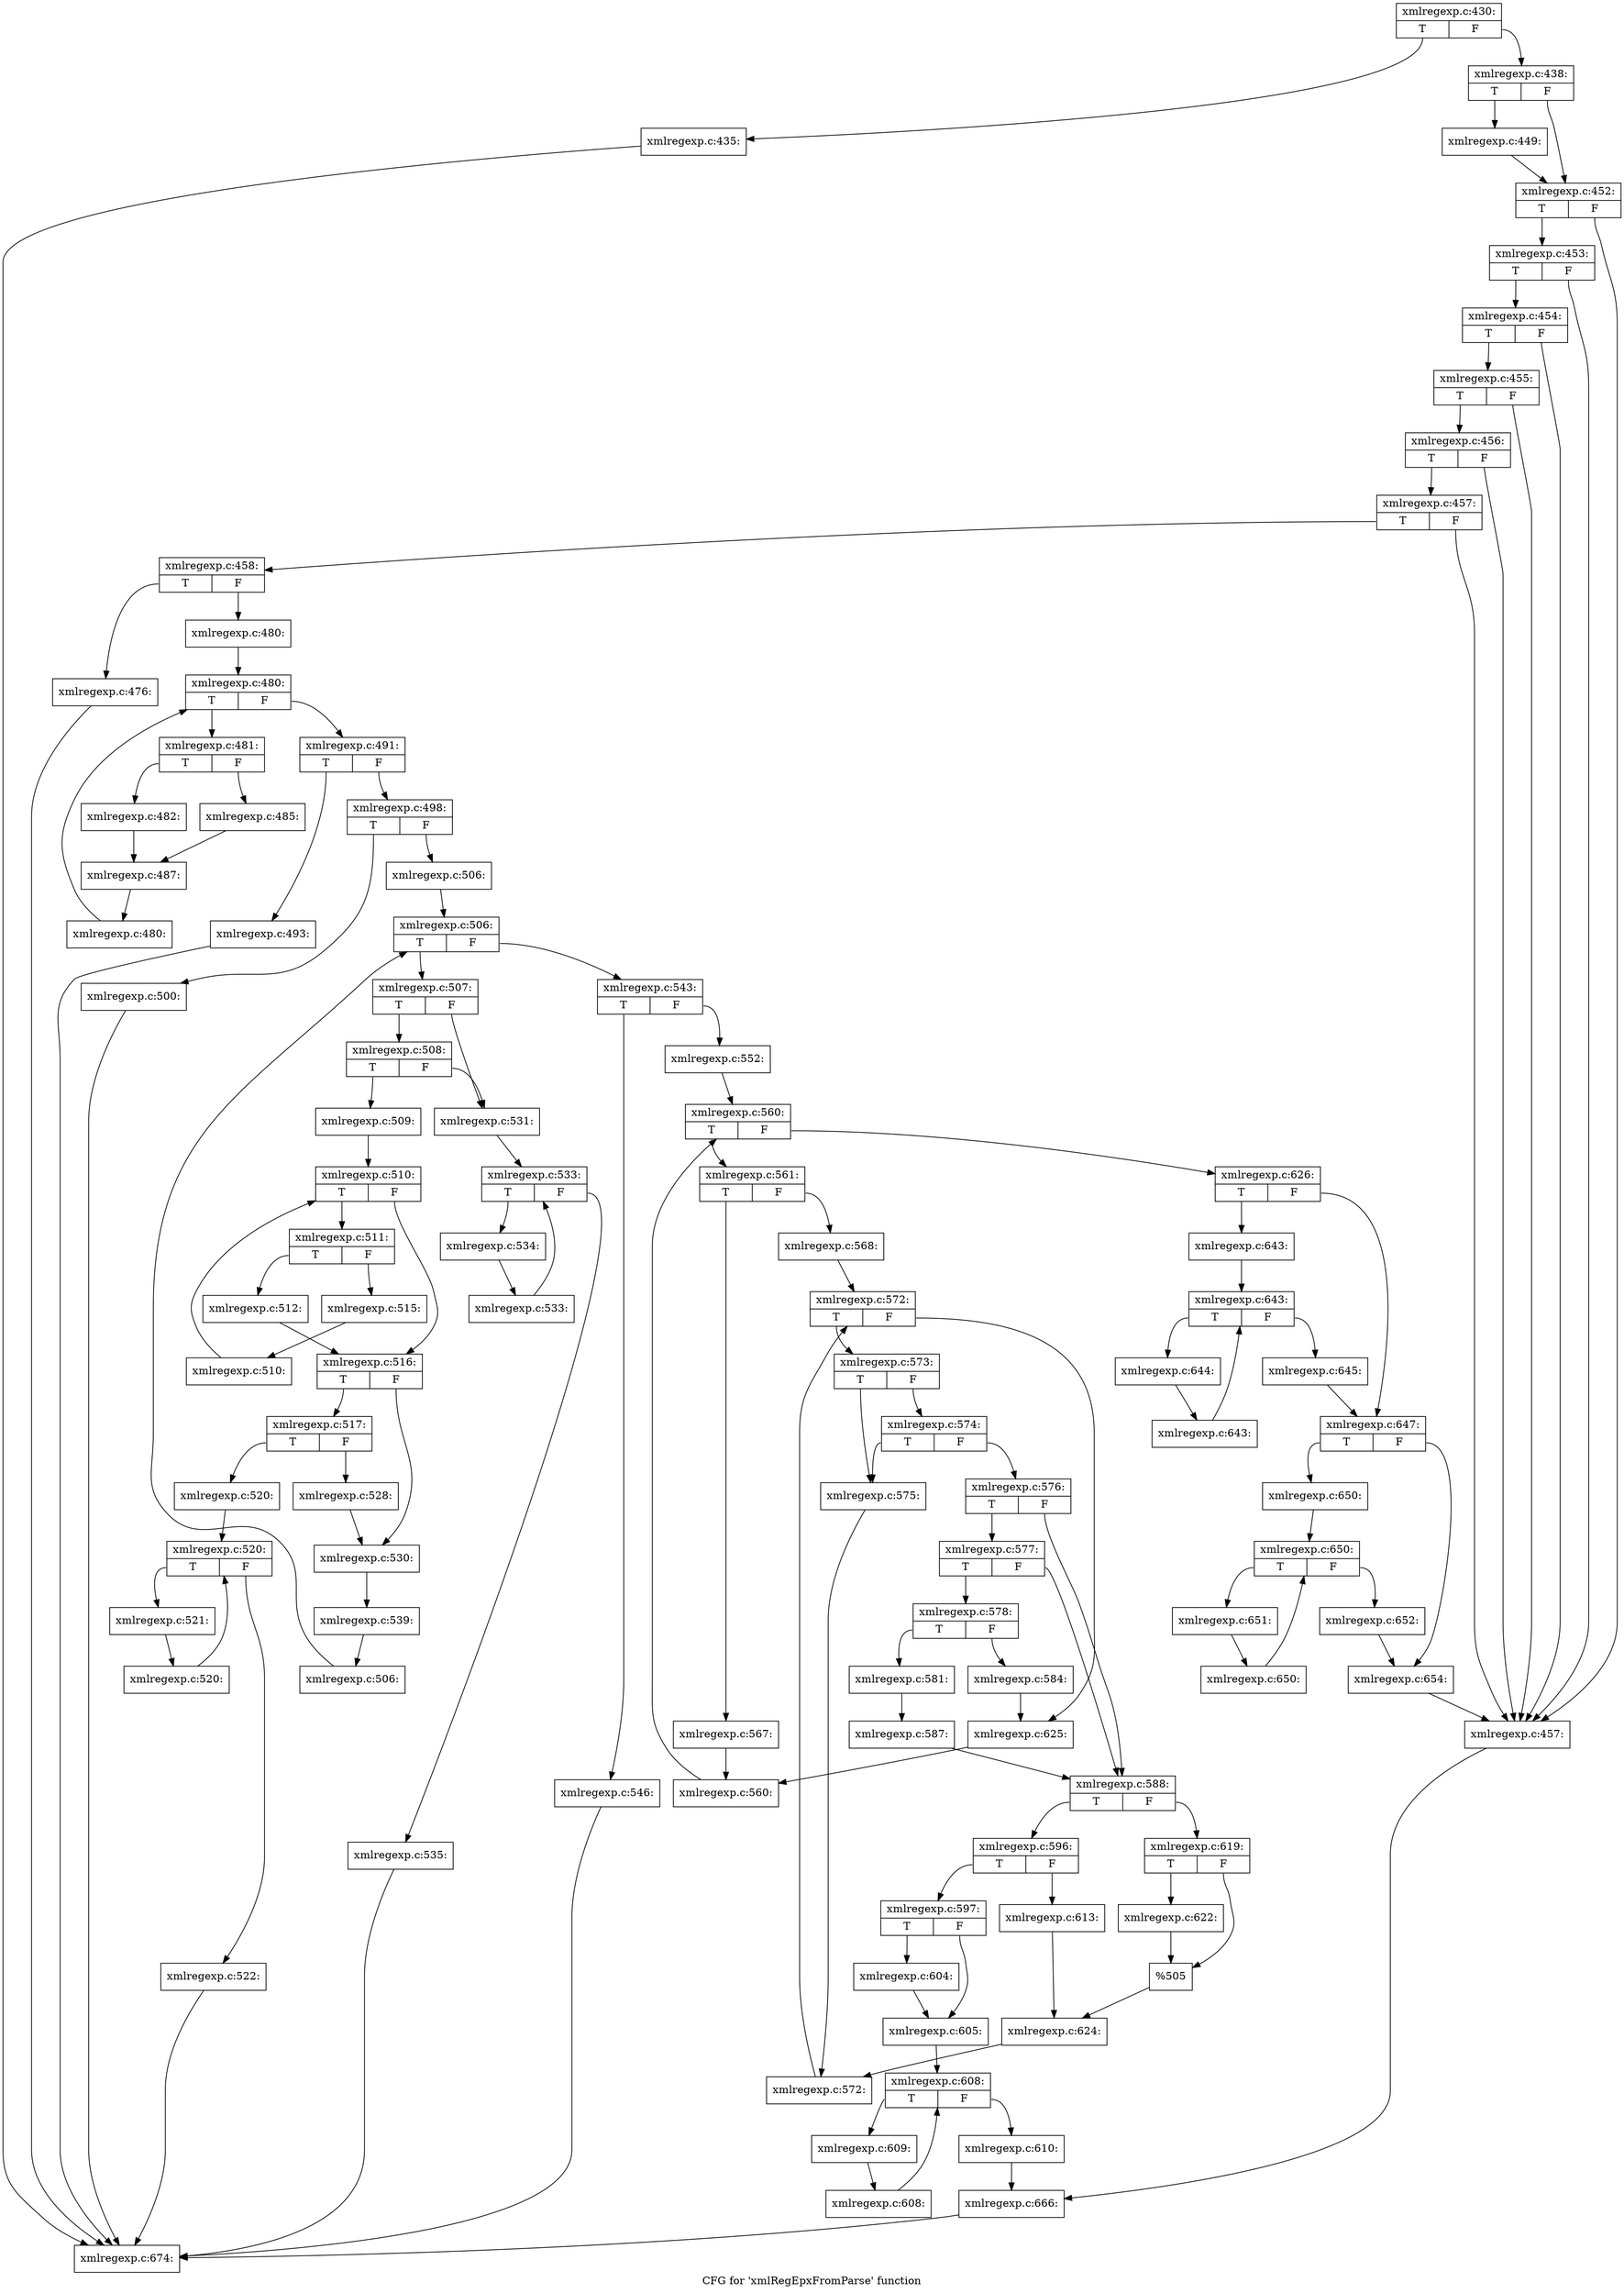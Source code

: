 digraph "CFG for 'xmlRegEpxFromParse' function" {
	label="CFG for 'xmlRegEpxFromParse' function";

	Node0x43596e0 [shape=record,label="{xmlregexp.c:430:|{<s0>T|<s1>F}}"];
	Node0x43596e0:s0 -> Node0x4383830;
	Node0x43596e0:s1 -> Node0x4383880;
	Node0x4383830 [shape=record,label="{xmlregexp.c:435:}"];
	Node0x4383830 -> Node0x4374500;
	Node0x4383880 [shape=record,label="{xmlregexp.c:438:|{<s0>T|<s1>F}}"];
	Node0x4383880:s0 -> Node0x4386570;
	Node0x4383880:s1 -> Node0x43865c0;
	Node0x4386570 [shape=record,label="{xmlregexp.c:449:}"];
	Node0x4386570 -> Node0x43865c0;
	Node0x43865c0 [shape=record,label="{xmlregexp.c:452:|{<s0>T|<s1>F}}"];
	Node0x43865c0:s0 -> Node0x4386f60;
	Node0x43865c0:s1 -> Node0x4386d10;
	Node0x4386f60 [shape=record,label="{xmlregexp.c:453:|{<s0>T|<s1>F}}"];
	Node0x4386f60:s0 -> Node0x4386ee0;
	Node0x4386f60:s1 -> Node0x4386d10;
	Node0x4386ee0 [shape=record,label="{xmlregexp.c:454:|{<s0>T|<s1>F}}"];
	Node0x4386ee0:s0 -> Node0x4386e60;
	Node0x4386ee0:s1 -> Node0x4386d10;
	Node0x4386e60 [shape=record,label="{xmlregexp.c:455:|{<s0>T|<s1>F}}"];
	Node0x4386e60:s0 -> Node0x4386de0;
	Node0x4386e60:s1 -> Node0x4386d10;
	Node0x4386de0 [shape=record,label="{xmlregexp.c:456:|{<s0>T|<s1>F}}"];
	Node0x4386de0:s0 -> Node0x4386d60;
	Node0x4386de0:s1 -> Node0x4386d10;
	Node0x4386d60 [shape=record,label="{xmlregexp.c:457:|{<s0>T|<s1>F}}"];
	Node0x4386d60:s0 -> Node0x4386cc0;
	Node0x4386d60:s1 -> Node0x4386d10;
	Node0x4386cc0 [shape=record,label="{xmlregexp.c:458:|{<s0>T|<s1>F}}"];
	Node0x4386cc0:s0 -> Node0x41e3720;
	Node0x4386cc0:s1 -> Node0x41e3770;
	Node0x41e3720 [shape=record,label="{xmlregexp.c:476:}"];
	Node0x41e3720 -> Node0x4374500;
	Node0x41e3770 [shape=record,label="{xmlregexp.c:480:}"];
	Node0x41e3770 -> Node0x41e4170;
	Node0x41e4170 [shape=record,label="{xmlregexp.c:480:|{<s0>T|<s1>F}}"];
	Node0x41e4170:s0 -> Node0x41e4450;
	Node0x41e4170:s1 -> Node0x41e3fd0;
	Node0x41e4450 [shape=record,label="{xmlregexp.c:481:|{<s0>T|<s1>F}}"];
	Node0x41e4450:s0 -> Node0x41e4920;
	Node0x41e4450:s1 -> Node0x41e49c0;
	Node0x41e4920 [shape=record,label="{xmlregexp.c:482:}"];
	Node0x41e4920 -> Node0x41e4970;
	Node0x41e49c0 [shape=record,label="{xmlregexp.c:485:}"];
	Node0x41e49c0 -> Node0x41e4970;
	Node0x41e4970 [shape=record,label="{xmlregexp.c:487:}"];
	Node0x41e4970 -> Node0x41e43c0;
	Node0x41e43c0 [shape=record,label="{xmlregexp.c:480:}"];
	Node0x41e43c0 -> Node0x41e4170;
	Node0x41e3fd0 [shape=record,label="{xmlregexp.c:491:|{<s0>T|<s1>F}}"];
	Node0x41e3fd0:s0 -> Node0x41e6210;
	Node0x41e3fd0:s1 -> Node0x41e6260;
	Node0x41e6210 [shape=record,label="{xmlregexp.c:493:}"];
	Node0x41e6210 -> Node0x4374500;
	Node0x41e6260 [shape=record,label="{xmlregexp.c:498:|{<s0>T|<s1>F}}"];
	Node0x41e6260:s0 -> Node0x41e72a0;
	Node0x41e6260:s1 -> Node0x41e72f0;
	Node0x41e72a0 [shape=record,label="{xmlregexp.c:500:}"];
	Node0x41e72a0 -> Node0x4374500;
	Node0x41e72f0 [shape=record,label="{xmlregexp.c:506:}"];
	Node0x41e72f0 -> Node0x41e8110;
	Node0x41e8110 [shape=record,label="{xmlregexp.c:506:|{<s0>T|<s1>F}}"];
	Node0x41e8110:s0 -> Node0x41e83f0;
	Node0x41e8110:s1 -> Node0x41e7f70;
	Node0x41e83f0 [shape=record,label="{xmlregexp.c:507:|{<s0>T|<s1>F}}"];
	Node0x41e83f0:s0 -> Node0x41e89b0;
	Node0x41e83f0:s1 -> Node0x41e8960;
	Node0x41e89b0 [shape=record,label="{xmlregexp.c:508:|{<s0>T|<s1>F}}"];
	Node0x41e89b0:s0 -> Node0x41e88c0;
	Node0x41e89b0:s1 -> Node0x41e8960;
	Node0x41e88c0 [shape=record,label="{xmlregexp.c:509:}"];
	Node0x41e88c0 -> Node0x4398090;
	Node0x4398090 [shape=record,label="{xmlregexp.c:510:|{<s0>T|<s1>F}}"];
	Node0x4398090:s0 -> Node0x4398370;
	Node0x4398090:s1 -> Node0x4397ef0;
	Node0x4398370 [shape=record,label="{xmlregexp.c:511:|{<s0>T|<s1>F}}"];
	Node0x4398370:s0 -> Node0x4398710;
	Node0x4398370:s1 -> Node0x4398760;
	Node0x4398710 [shape=record,label="{xmlregexp.c:512:}"];
	Node0x4398710 -> Node0x4397ef0;
	Node0x4398760 [shape=record,label="{xmlregexp.c:515:}"];
	Node0x4398760 -> Node0x43982e0;
	Node0x43982e0 [shape=record,label="{xmlregexp.c:510:}"];
	Node0x43982e0 -> Node0x4398090;
	Node0x4397ef0 [shape=record,label="{xmlregexp.c:516:|{<s0>T|<s1>F}}"];
	Node0x4397ef0:s0 -> Node0x4399470;
	Node0x4397ef0:s1 -> Node0x43994c0;
	Node0x4399470 [shape=record,label="{xmlregexp.c:517:|{<s0>T|<s1>F}}"];
	Node0x4399470:s0 -> Node0x4399fe0;
	Node0x4399470:s1 -> Node0x439a030;
	Node0x4399fe0 [shape=record,label="{xmlregexp.c:520:}"];
	Node0x4399fe0 -> Node0x439a700;
	Node0x439a700 [shape=record,label="{xmlregexp.c:520:|{<s0>T|<s1>F}}"];
	Node0x439a700:s0 -> Node0x439a980;
	Node0x439a700:s1 -> Node0x439a560;
	Node0x439a980 [shape=record,label="{xmlregexp.c:521:}"];
	Node0x439a980 -> Node0x439a8f0;
	Node0x439a8f0 [shape=record,label="{xmlregexp.c:520:}"];
	Node0x439a8f0 -> Node0x439a700;
	Node0x439a560 [shape=record,label="{xmlregexp.c:522:}"];
	Node0x439a560 -> Node0x4374500;
	Node0x439a030 [shape=record,label="{xmlregexp.c:528:}"];
	Node0x439a030 -> Node0x43994c0;
	Node0x43994c0 [shape=record,label="{xmlregexp.c:530:}"];
	Node0x43994c0 -> Node0x41e8910;
	Node0x41e8960 [shape=record,label="{xmlregexp.c:531:}"];
	Node0x41e8960 -> Node0x439c580;
	Node0x439c580 [shape=record,label="{xmlregexp.c:533:|{<s0>T|<s1>F}}"];
	Node0x439c580:s0 -> Node0x439c860;
	Node0x439c580:s1 -> Node0x439c3e0;
	Node0x439c860 [shape=record,label="{xmlregexp.c:534:}"];
	Node0x439c860 -> Node0x439c7d0;
	Node0x439c7d0 [shape=record,label="{xmlregexp.c:533:}"];
	Node0x439c7d0 -> Node0x439c580;
	Node0x439c3e0 [shape=record,label="{xmlregexp.c:535:}"];
	Node0x439c3e0 -> Node0x4374500;
	Node0x41e8910 [shape=record,label="{xmlregexp.c:539:}"];
	Node0x41e8910 -> Node0x41e8360;
	Node0x41e8360 [shape=record,label="{xmlregexp.c:506:}"];
	Node0x41e8360 -> Node0x41e8110;
	Node0x41e7f70 [shape=record,label="{xmlregexp.c:543:|{<s0>T|<s1>F}}"];
	Node0x41e7f70:s0 -> Node0x439e210;
	Node0x41e7f70:s1 -> Node0x439e260;
	Node0x439e210 [shape=record,label="{xmlregexp.c:546:}"];
	Node0x439e210 -> Node0x4374500;
	Node0x439e260 [shape=record,label="{xmlregexp.c:552:}"];
	Node0x439e260 -> Node0x439f980;
	Node0x439f980 [shape=record,label="{xmlregexp.c:560:|{<s0>T|<s1>F}}"];
	Node0x439f980:s0 -> Node0x439fc60;
	Node0x439f980:s1 -> Node0x439f820;
	Node0x439fc60 [shape=record,label="{xmlregexp.c:561:|{<s0>T|<s1>F}}"];
	Node0x439fc60:s0 -> Node0x43a13f0;
	Node0x439fc60:s1 -> Node0x43a1440;
	Node0x43a13f0 [shape=record,label="{xmlregexp.c:567:}"];
	Node0x43a13f0 -> Node0x439fbd0;
	Node0x43a1440 [shape=record,label="{xmlregexp.c:568:}"];
	Node0x43a1440 -> Node0x43a24a0;
	Node0x43a24a0 [shape=record,label="{xmlregexp.c:572:|{<s0>T|<s1>F}}"];
	Node0x43a24a0:s0 -> Node0x43a2780;
	Node0x43a24a0:s1 -> Node0x43a2300;
	Node0x43a2780 [shape=record,label="{xmlregexp.c:573:|{<s0>T|<s1>F}}"];
	Node0x43a2780:s0 -> Node0x43a2ff0;
	Node0x43a2780:s1 -> Node0x43a3090;
	Node0x43a3090 [shape=record,label="{xmlregexp.c:574:|{<s0>T|<s1>F}}"];
	Node0x43a3090:s0 -> Node0x43a2ff0;
	Node0x43a3090:s1 -> Node0x43a3040;
	Node0x43a2ff0 [shape=record,label="{xmlregexp.c:575:}"];
	Node0x43a2ff0 -> Node0x43a26f0;
	Node0x43a3040 [shape=record,label="{xmlregexp.c:576:|{<s0>T|<s1>F}}"];
	Node0x43a3040:s0 -> Node0x43a3f80;
	Node0x43a3040:s1 -> Node0x43a3f30;
	Node0x43a3f80 [shape=record,label="{xmlregexp.c:577:|{<s0>T|<s1>F}}"];
	Node0x43a3f80:s0 -> Node0x43a3ee0;
	Node0x43a3f80:s1 -> Node0x43a3f30;
	Node0x43a3ee0 [shape=record,label="{xmlregexp.c:578:|{<s0>T|<s1>F}}"];
	Node0x43a3ee0:s0 -> Node0x43a4d10;
	Node0x43a3ee0:s1 -> Node0x43a4db0;
	Node0x43a4d10 [shape=record,label="{xmlregexp.c:581:}"];
	Node0x43a4d10 -> Node0x43a4d60;
	Node0x43a4db0 [shape=record,label="{xmlregexp.c:584:}"];
	Node0x43a4db0 -> Node0x43a2300;
	Node0x43a4d60 [shape=record,label="{xmlregexp.c:587:}"];
	Node0x43a4d60 -> Node0x43a3f30;
	Node0x43a3f30 [shape=record,label="{xmlregexp.c:588:|{<s0>T|<s1>F}}"];
	Node0x43a3f30:s0 -> Node0x43a66d0;
	Node0x43a3f30:s1 -> Node0x43a6770;
	Node0x43a66d0 [shape=record,label="{xmlregexp.c:596:|{<s0>T|<s1>F}}"];
	Node0x43a66d0:s0 -> Node0x43a6b30;
	Node0x43a66d0:s1 -> Node0x43a6b80;
	Node0x43a6b30 [shape=record,label="{xmlregexp.c:597:|{<s0>T|<s1>F}}"];
	Node0x43a6b30:s0 -> Node0x43a7200;
	Node0x43a6b30:s1 -> Node0x43a7250;
	Node0x43a7200 [shape=record,label="{xmlregexp.c:604:}"];
	Node0x43a7200 -> Node0x43a7250;
	Node0x43a7250 [shape=record,label="{xmlregexp.c:605:}"];
	Node0x43a7250 -> Node0x43a7f40;
	Node0x43a7f40 [shape=record,label="{xmlregexp.c:608:|{<s0>T|<s1>F}}"];
	Node0x43a7f40:s0 -> Node0x43a8220;
	Node0x43a7f40:s1 -> Node0x43a7da0;
	Node0x43a8220 [shape=record,label="{xmlregexp.c:609:}"];
	Node0x43a8220 -> Node0x43a8190;
	Node0x43a8190 [shape=record,label="{xmlregexp.c:608:}"];
	Node0x43a8190 -> Node0x43a7f40;
	Node0x43a7da0 [shape=record,label="{xmlregexp.c:610:}"];
	Node0x43a7da0 -> Node0x43a9490;
	Node0x43a6b80 [shape=record,label="{xmlregexp.c:613:}"];
	Node0x43a6b80 -> Node0x43a6720;
	Node0x43a6770 [shape=record,label="{xmlregexp.c:619:|{<s0>T|<s1>F}}"];
	Node0x43a6770:s0 -> Node0x43aa040;
	Node0x43a6770:s1 -> Node0x43aa090;
	Node0x43aa040 [shape=record,label="{xmlregexp.c:622:}"];
	Node0x43aa040 -> Node0x43aa090;
	Node0x43aa090 [shape=record,label="{%505}"];
	Node0x43aa090 -> Node0x43a6720;
	Node0x43a6720 [shape=record,label="{xmlregexp.c:624:}"];
	Node0x43a6720 -> Node0x43a26f0;
	Node0x43a26f0 [shape=record,label="{xmlregexp.c:572:}"];
	Node0x43a26f0 -> Node0x43a24a0;
	Node0x43a2300 [shape=record,label="{xmlregexp.c:625:}"];
	Node0x43a2300 -> Node0x439fbd0;
	Node0x439fbd0 [shape=record,label="{xmlregexp.c:560:}"];
	Node0x439fbd0 -> Node0x439f980;
	Node0x439f820 [shape=record,label="{xmlregexp.c:626:|{<s0>T|<s1>F}}"];
	Node0x439f820:s0 -> Node0x43ab590;
	Node0x439f820:s1 -> Node0x43ab5e0;
	Node0x43ab590 [shape=record,label="{xmlregexp.c:643:}"];
	Node0x43ab590 -> Node0x43abc00;
	Node0x43abc00 [shape=record,label="{xmlregexp.c:643:|{<s0>T|<s1>F}}"];
	Node0x43abc00:s0 -> Node0x43abe80;
	Node0x43abc00:s1 -> Node0x43aba60;
	Node0x43abe80 [shape=record,label="{xmlregexp.c:644:}"];
	Node0x43abe80 -> Node0x43abdf0;
	Node0x43abdf0 [shape=record,label="{xmlregexp.c:643:}"];
	Node0x43abdf0 -> Node0x43abc00;
	Node0x43aba60 [shape=record,label="{xmlregexp.c:645:}"];
	Node0x43aba60 -> Node0x43ab5e0;
	Node0x43ab5e0 [shape=record,label="{xmlregexp.c:647:|{<s0>T|<s1>F}}"];
	Node0x43ab5e0:s0 -> Node0x43ad1f0;
	Node0x43ab5e0:s1 -> Node0x43ad240;
	Node0x43ad1f0 [shape=record,label="{xmlregexp.c:650:}"];
	Node0x43ad1f0 -> Node0x43ad860;
	Node0x43ad860 [shape=record,label="{xmlregexp.c:650:|{<s0>T|<s1>F}}"];
	Node0x43ad860:s0 -> Node0x43adae0;
	Node0x43ad860:s1 -> Node0x43ad6c0;
	Node0x43adae0 [shape=record,label="{xmlregexp.c:651:}"];
	Node0x43adae0 -> Node0x43ada50;
	Node0x43ada50 [shape=record,label="{xmlregexp.c:650:}"];
	Node0x43ada50 -> Node0x43ad860;
	Node0x43ad6c0 [shape=record,label="{xmlregexp.c:652:}"];
	Node0x43ad6c0 -> Node0x43ad240;
	Node0x43ad240 [shape=record,label="{xmlregexp.c:654:}"];
	Node0x43ad240 -> Node0x4386d10;
	Node0x4386d10 [shape=record,label="{xmlregexp.c:457:}"];
	Node0x4386d10 -> Node0x43a9490;
	Node0x43a9490 [shape=record,label="{xmlregexp.c:666:}"];
	Node0x43a9490 -> Node0x4374500;
	Node0x4374500 [shape=record,label="{xmlregexp.c:674:}"];
}
